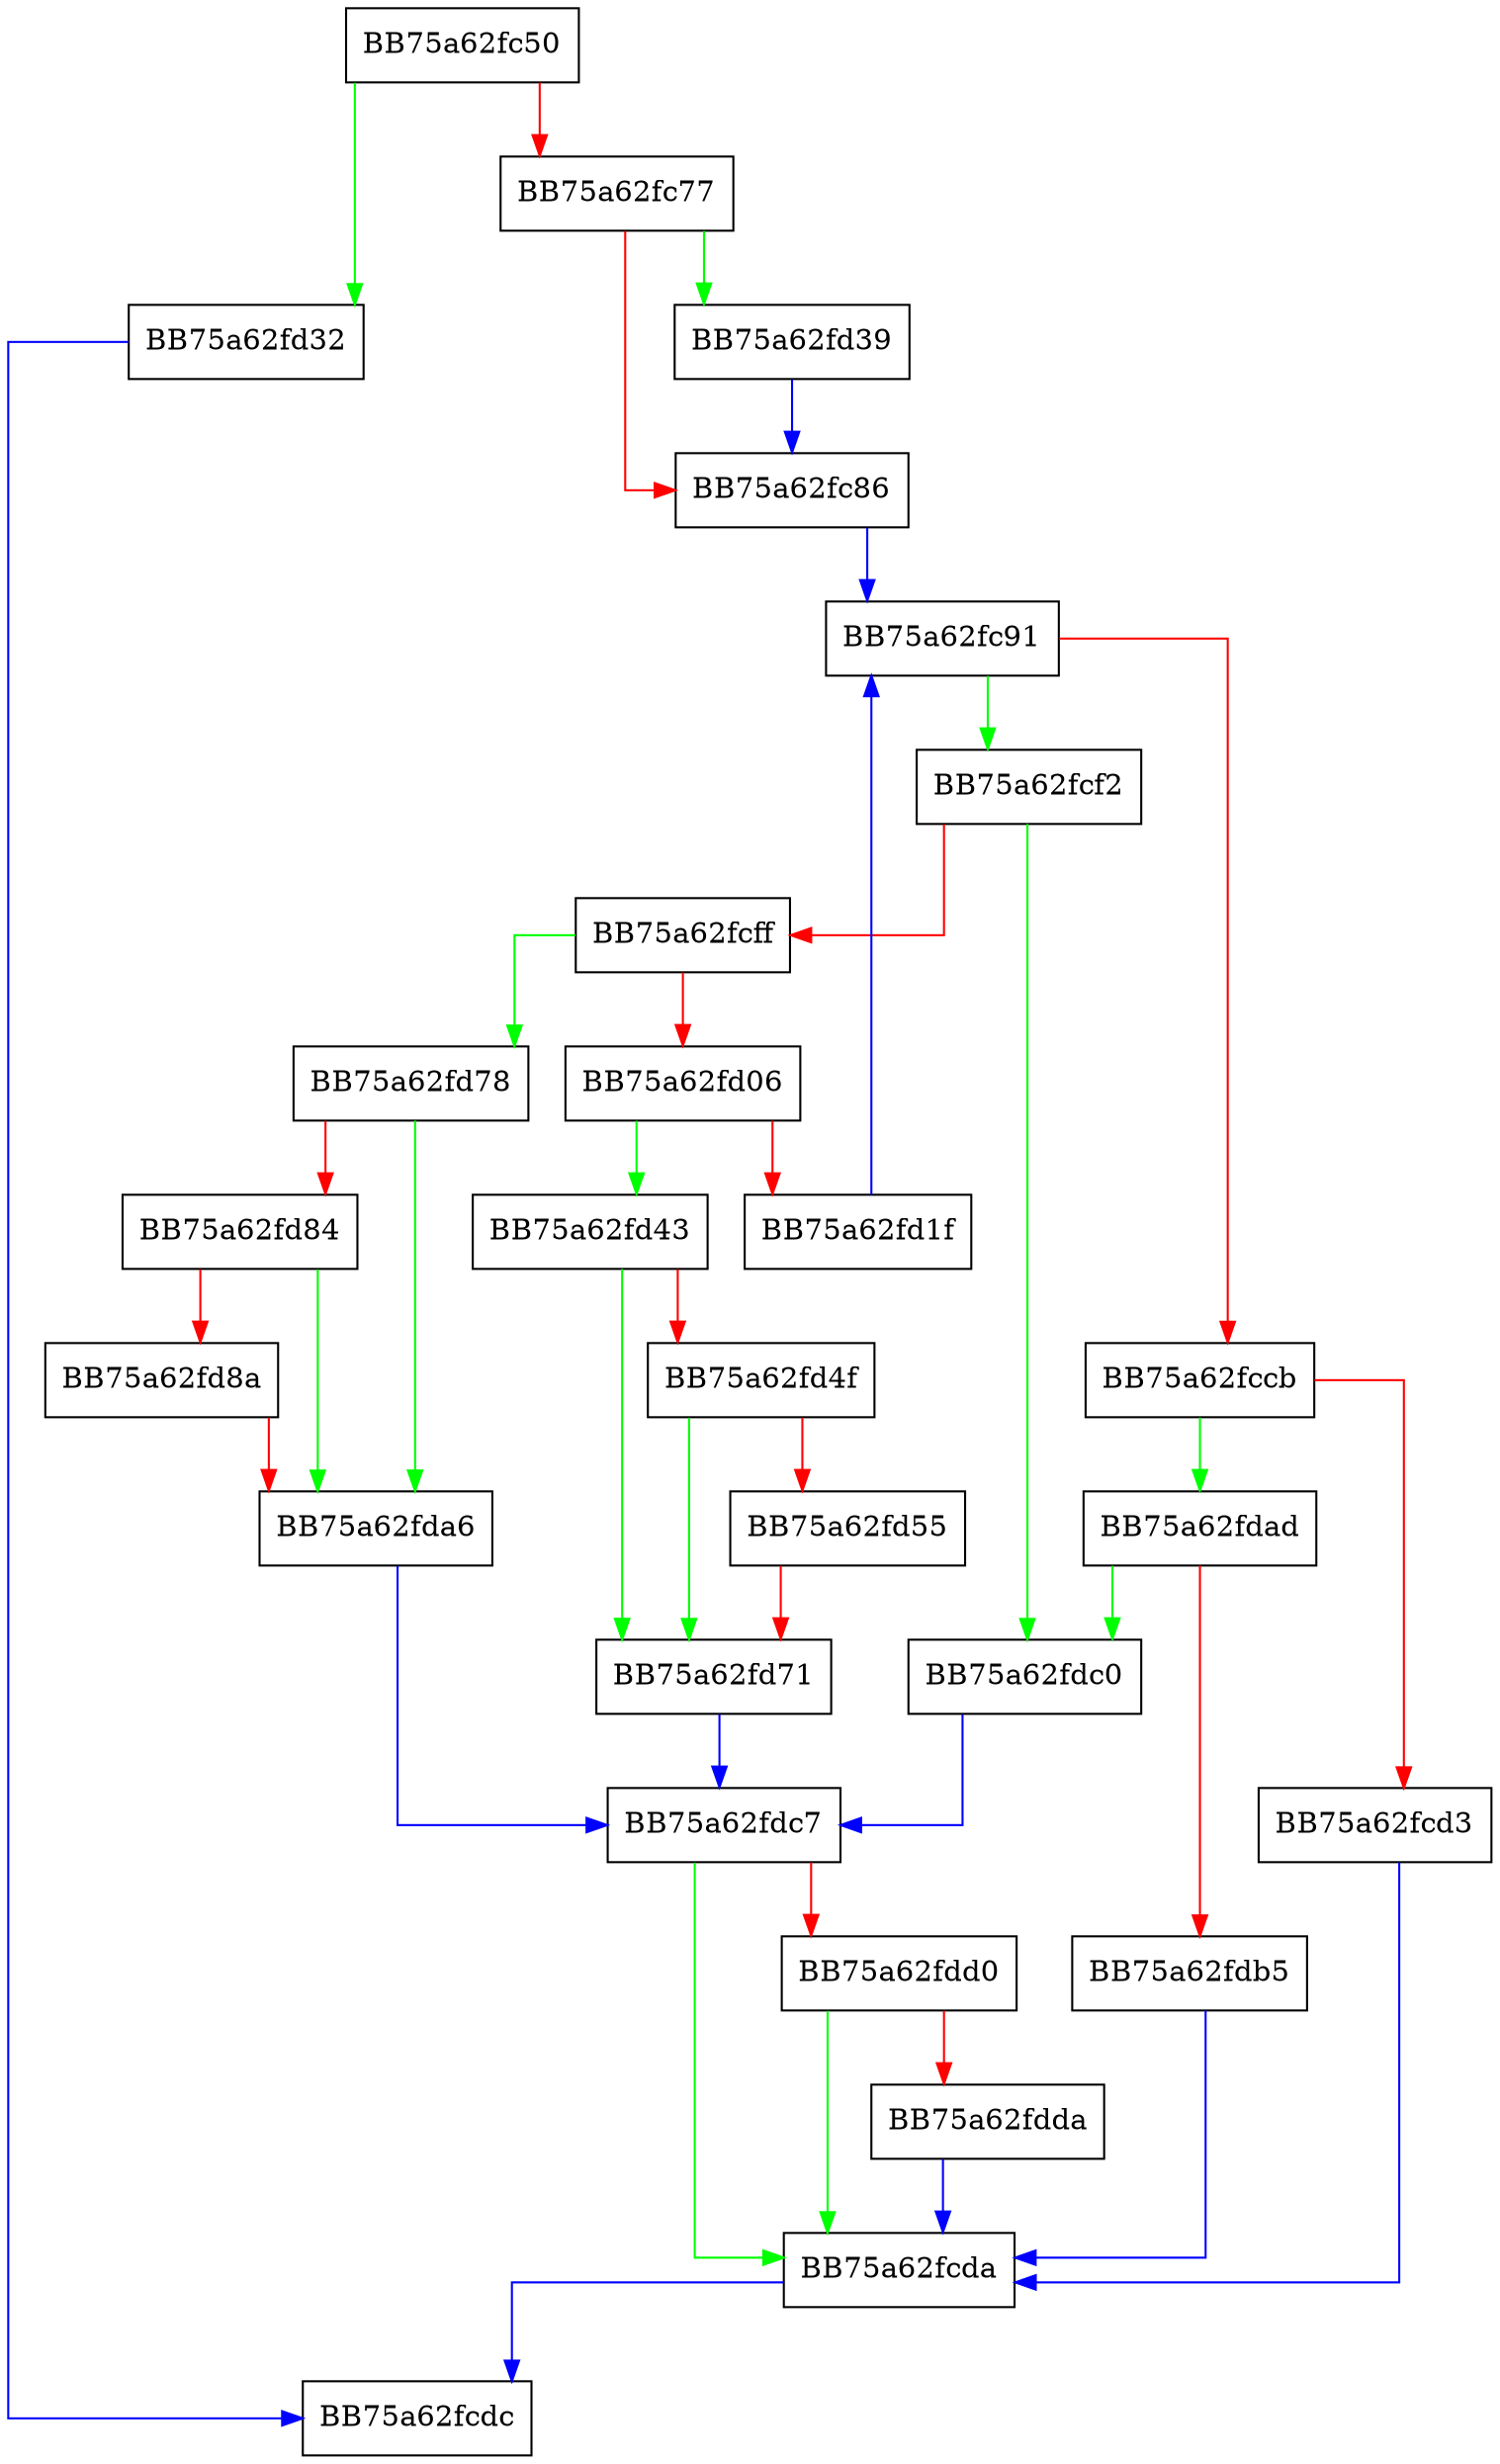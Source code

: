 digraph GetCurrent {
  node [shape="box"];
  graph [splines=ortho];
  BB75a62fc50 -> BB75a62fd32 [color="green"];
  BB75a62fc50 -> BB75a62fc77 [color="red"];
  BB75a62fc77 -> BB75a62fd39 [color="green"];
  BB75a62fc77 -> BB75a62fc86 [color="red"];
  BB75a62fc86 -> BB75a62fc91 [color="blue"];
  BB75a62fc91 -> BB75a62fcf2 [color="green"];
  BB75a62fc91 -> BB75a62fccb [color="red"];
  BB75a62fccb -> BB75a62fdad [color="green"];
  BB75a62fccb -> BB75a62fcd3 [color="red"];
  BB75a62fcd3 -> BB75a62fcda [color="blue"];
  BB75a62fcda -> BB75a62fcdc [color="blue"];
  BB75a62fcf2 -> BB75a62fdc0 [color="green"];
  BB75a62fcf2 -> BB75a62fcff [color="red"];
  BB75a62fcff -> BB75a62fd78 [color="green"];
  BB75a62fcff -> BB75a62fd06 [color="red"];
  BB75a62fd06 -> BB75a62fd43 [color="green"];
  BB75a62fd06 -> BB75a62fd1f [color="red"];
  BB75a62fd1f -> BB75a62fc91 [color="blue"];
  BB75a62fd32 -> BB75a62fcdc [color="blue"];
  BB75a62fd39 -> BB75a62fc86 [color="blue"];
  BB75a62fd43 -> BB75a62fd71 [color="green"];
  BB75a62fd43 -> BB75a62fd4f [color="red"];
  BB75a62fd4f -> BB75a62fd71 [color="green"];
  BB75a62fd4f -> BB75a62fd55 [color="red"];
  BB75a62fd55 -> BB75a62fd71 [color="red"];
  BB75a62fd71 -> BB75a62fdc7 [color="blue"];
  BB75a62fd78 -> BB75a62fda6 [color="green"];
  BB75a62fd78 -> BB75a62fd84 [color="red"];
  BB75a62fd84 -> BB75a62fda6 [color="green"];
  BB75a62fd84 -> BB75a62fd8a [color="red"];
  BB75a62fd8a -> BB75a62fda6 [color="red"];
  BB75a62fda6 -> BB75a62fdc7 [color="blue"];
  BB75a62fdad -> BB75a62fdc0 [color="green"];
  BB75a62fdad -> BB75a62fdb5 [color="red"];
  BB75a62fdb5 -> BB75a62fcda [color="blue"];
  BB75a62fdc0 -> BB75a62fdc7 [color="blue"];
  BB75a62fdc7 -> BB75a62fcda [color="green"];
  BB75a62fdc7 -> BB75a62fdd0 [color="red"];
  BB75a62fdd0 -> BB75a62fcda [color="green"];
  BB75a62fdd0 -> BB75a62fdda [color="red"];
  BB75a62fdda -> BB75a62fcda [color="blue"];
}